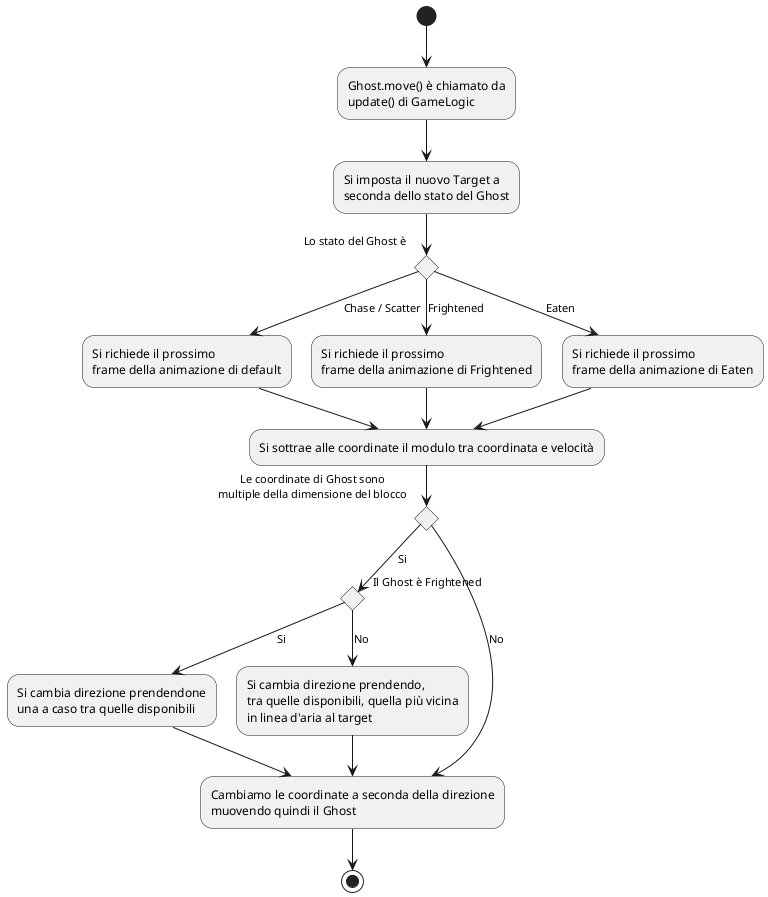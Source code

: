@startuml
(*)  --> "Ghost.move() è chiamato da\nupdate() di GameLogic"
--> "Si imposta il nuovo Target a\nseconda dello stato del Ghost"
If "Lo stato del Ghost è" then
--> [Chase / Scatter] "Si richiede il prossimo\nframe della animazione di default"
--> "Si sottrae alle coordinate il modulo tra coordinata e velocità"
else
--> [Frightened] "Si richiede il prossimo\nframe della animazione di Frightened"
--> "Si sottrae alle coordinate il modulo tra coordinata e velocità"
else
--> [Eaten] "Si richiede il prossimo\nframe della animazione di Eaten"
--> "Si sottrae alle coordinate il modulo tra coordinata e velocità"
Endif
--> If "Le coordinate di Ghost sono\nmultiple della dimensione del blocco" then
--> [Si] If "Il Ghost è Frightened" then
--> [Si] "Si cambia direzione prendendone\nuna a caso tra quelle disponibili"
--> "Cambiamo le coordinate a seconda della direzione\nmuovendo quindi il Ghost"
else
--> [No] "Si cambia direzione prendendo,\ntra quelle disponibili, quella più vicina\nin linea d'aria al target"
--> "Cambiamo le coordinate a seconda della direzione\nmuovendo quindi il Ghost"
Endif
else
--> [No] "Cambiamo le coordinate a seconda della direzione\nmuovendo quindi il Ghost"
Endif
-->(*)
@enduml